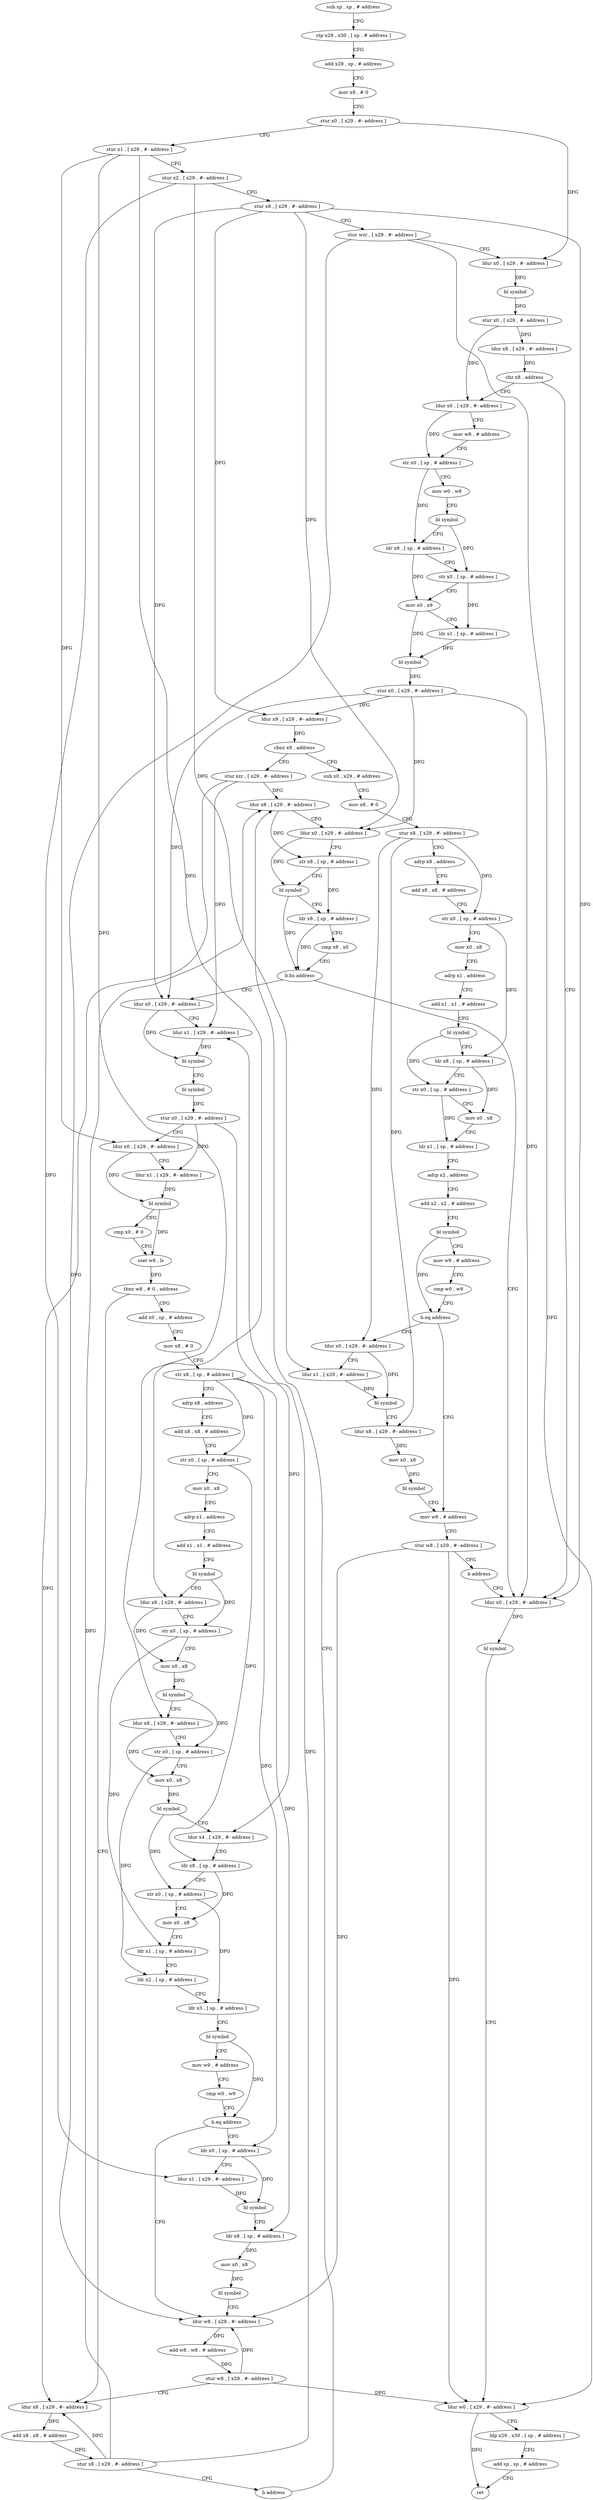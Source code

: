 digraph "func" {
"127060" [label = "sub sp , sp , # address" ]
"127064" [label = "stp x29 , x30 , [ sp , # address ]" ]
"127068" [label = "add x29 , sp , # address" ]
"127072" [label = "mov x8 , # 0" ]
"127076" [label = "stur x0 , [ x29 , #- address ]" ]
"127080" [label = "stur x1 , [ x29 , #- address ]" ]
"127084" [label = "stur x2 , [ x29 , #- address ]" ]
"127088" [label = "stur x8 , [ x29 , #- address ]" ]
"127092" [label = "stur wzr , [ x29 , #- address ]" ]
"127096" [label = "ldur x0 , [ x29 , #- address ]" ]
"127100" [label = "bl symbol" ]
"127104" [label = "stur x0 , [ x29 , #- address ]" ]
"127108" [label = "ldur x8 , [ x29 , #- address ]" ]
"127112" [label = "cbz x8 , address" ]
"127528" [label = "ldur x0 , [ x29 , #- address ]" ]
"127116" [label = "ldur x0 , [ x29 , #- address ]" ]
"127532" [label = "bl symbol" ]
"127536" [label = "ldur w0 , [ x29 , #- address ]" ]
"127540" [label = "ldp x29 , x30 , [ sp , # address ]" ]
"127544" [label = "add sp , sp , # address" ]
"127548" [label = "ret" ]
"127120" [label = "mov w8 , # address" ]
"127124" [label = "str x0 , [ sp , # address ]" ]
"127128" [label = "mov w0 , w8" ]
"127132" [label = "bl symbol" ]
"127136" [label = "ldr x9 , [ sp , # address ]" ]
"127140" [label = "str x0 , [ sp , # address ]" ]
"127144" [label = "mov x0 , x9" ]
"127148" [label = "ldr x1 , [ sp , # address ]" ]
"127152" [label = "bl symbol" ]
"127156" [label = "stur x0 , [ x29 , #- address ]" ]
"127160" [label = "ldur x9 , [ x29 , #- address ]" ]
"127164" [label = "cbnz x9 , address" ]
"127284" [label = "stur xzr , [ x29 , #- address ]" ]
"127168" [label = "sub x0 , x29 , # address" ]
"127288" [label = "ldur x8 , [ x29 , #- address ]" ]
"127172" [label = "mov x8 , # 0" ]
"127176" [label = "stur x8 , [ x29 , #- address ]" ]
"127180" [label = "adrp x8 , address" ]
"127184" [label = "add x8 , x8 , # address" ]
"127188" [label = "str x0 , [ sp , # address ]" ]
"127192" [label = "mov x0 , x8" ]
"127196" [label = "adrp x1 , address" ]
"127200" [label = "add x1 , x1 , # address" ]
"127204" [label = "bl symbol" ]
"127208" [label = "ldr x8 , [ sp , # address ]" ]
"127212" [label = "str x0 , [ sp , # address ]" ]
"127216" [label = "mov x0 , x8" ]
"127220" [label = "ldr x1 , [ sp , # address ]" ]
"127224" [label = "adrp x2 , address" ]
"127228" [label = "add x2 , x2 , # address" ]
"127232" [label = "bl symbol" ]
"127236" [label = "mov w9 , # address" ]
"127240" [label = "cmp w0 , w9" ]
"127244" [label = "b.eq address" ]
"127272" [label = "mov w8 , # address" ]
"127248" [label = "ldur x0 , [ x29 , #- address ]" ]
"127316" [label = "ldur x0 , [ x29 , #- address ]" ]
"127320" [label = "ldur x1 , [ x29 , #- address ]" ]
"127324" [label = "bl symbol" ]
"127328" [label = "bl symbol" ]
"127332" [label = "stur x0 , [ x29 , #- address ]" ]
"127336" [label = "ldur x0 , [ x29 , #- address ]" ]
"127340" [label = "ldur x1 , [ x29 , #- address ]" ]
"127344" [label = "bl symbol" ]
"127348" [label = "cmp x0 , # 0" ]
"127352" [label = "cset w8 , ls" ]
"127356" [label = "tbnz w8 , # 0 , address" ]
"127512" [label = "ldur x8 , [ x29 , #- address ]" ]
"127360" [label = "add x0 , sp , # address" ]
"127276" [label = "stur w8 , [ x29 , #- address ]" ]
"127280" [label = "b address" ]
"127252" [label = "ldur x1 , [ x29 , #- address ]" ]
"127256" [label = "bl symbol" ]
"127260" [label = "ldur x8 , [ x29 , #- address ]" ]
"127264" [label = "mov x0 , x8" ]
"127268" [label = "bl symbol" ]
"127516" [label = "add x8 , x8 , # address" ]
"127520" [label = "stur x8 , [ x29 , #- address ]" ]
"127524" [label = "b address" ]
"127364" [label = "mov x8 , # 0" ]
"127368" [label = "str x8 , [ sp , # address ]" ]
"127372" [label = "adrp x8 , address" ]
"127376" [label = "add x8 , x8 , # address" ]
"127380" [label = "str x0 , [ sp , # address ]" ]
"127384" [label = "mov x0 , x8" ]
"127388" [label = "adrp x1 , address" ]
"127392" [label = "add x1 , x1 , # address" ]
"127396" [label = "bl symbol" ]
"127400" [label = "ldur x8 , [ x29 , #- address ]" ]
"127404" [label = "str x0 , [ sp , # address ]" ]
"127408" [label = "mov x0 , x8" ]
"127412" [label = "bl symbol" ]
"127416" [label = "ldur x8 , [ x29 , #- address ]" ]
"127420" [label = "str x0 , [ sp , # address ]" ]
"127424" [label = "mov x0 , x8" ]
"127428" [label = "bl symbol" ]
"127432" [label = "ldur x4 , [ x29 , #- address ]" ]
"127436" [label = "ldr x8 , [ sp , # address ]" ]
"127440" [label = "str x0 , [ sp , # address ]" ]
"127444" [label = "mov x0 , x8" ]
"127448" [label = "ldr x1 , [ sp , # address ]" ]
"127452" [label = "ldr x2 , [ sp , # address ]" ]
"127456" [label = "ldr x3 , [ sp , # address ]" ]
"127460" [label = "bl symbol" ]
"127464" [label = "mov w9 , # address" ]
"127468" [label = "cmp w0 , w9" ]
"127472" [label = "b.eq address" ]
"127500" [label = "ldur w8 , [ x29 , #- address ]" ]
"127476" [label = "ldr x0 , [ sp , # address ]" ]
"127292" [label = "ldur x0 , [ x29 , #- address ]" ]
"127296" [label = "str x8 , [ sp , # address ]" ]
"127300" [label = "bl symbol" ]
"127304" [label = "ldr x8 , [ sp , # address ]" ]
"127308" [label = "cmp x8 , x0" ]
"127312" [label = "b.hs address" ]
"127504" [label = "add w8 , w8 , # address" ]
"127508" [label = "stur w8 , [ x29 , #- address ]" ]
"127480" [label = "ldur x1 , [ x29 , #- address ]" ]
"127484" [label = "bl symbol" ]
"127488" [label = "ldr x8 , [ sp , # address ]" ]
"127492" [label = "mov x0 , x8" ]
"127496" [label = "bl symbol" ]
"127060" -> "127064" [ label = "CFG" ]
"127064" -> "127068" [ label = "CFG" ]
"127068" -> "127072" [ label = "CFG" ]
"127072" -> "127076" [ label = "CFG" ]
"127076" -> "127080" [ label = "CFG" ]
"127076" -> "127096" [ label = "DFG" ]
"127080" -> "127084" [ label = "CFG" ]
"127080" -> "127336" [ label = "DFG" ]
"127080" -> "127400" [ label = "DFG" ]
"127080" -> "127416" [ label = "DFG" ]
"127084" -> "127088" [ label = "CFG" ]
"127084" -> "127252" [ label = "DFG" ]
"127084" -> "127480" [ label = "DFG" ]
"127088" -> "127092" [ label = "CFG" ]
"127088" -> "127528" [ label = "DFG" ]
"127088" -> "127160" [ label = "DFG" ]
"127088" -> "127292" [ label = "DFG" ]
"127088" -> "127316" [ label = "DFG" ]
"127092" -> "127096" [ label = "CFG" ]
"127092" -> "127536" [ label = "DFG" ]
"127092" -> "127500" [ label = "DFG" ]
"127096" -> "127100" [ label = "DFG" ]
"127100" -> "127104" [ label = "DFG" ]
"127104" -> "127108" [ label = "DFG" ]
"127104" -> "127116" [ label = "DFG" ]
"127108" -> "127112" [ label = "DFG" ]
"127112" -> "127528" [ label = "CFG" ]
"127112" -> "127116" [ label = "CFG" ]
"127528" -> "127532" [ label = "DFG" ]
"127116" -> "127120" [ label = "CFG" ]
"127116" -> "127124" [ label = "DFG" ]
"127532" -> "127536" [ label = "CFG" ]
"127536" -> "127540" [ label = "CFG" ]
"127536" -> "127548" [ label = "DFG" ]
"127540" -> "127544" [ label = "CFG" ]
"127544" -> "127548" [ label = "CFG" ]
"127120" -> "127124" [ label = "CFG" ]
"127124" -> "127128" [ label = "CFG" ]
"127124" -> "127136" [ label = "DFG" ]
"127128" -> "127132" [ label = "CFG" ]
"127132" -> "127136" [ label = "CFG" ]
"127132" -> "127140" [ label = "DFG" ]
"127136" -> "127140" [ label = "CFG" ]
"127136" -> "127144" [ label = "DFG" ]
"127140" -> "127144" [ label = "CFG" ]
"127140" -> "127148" [ label = "DFG" ]
"127144" -> "127148" [ label = "CFG" ]
"127144" -> "127152" [ label = "DFG" ]
"127148" -> "127152" [ label = "DFG" ]
"127152" -> "127156" [ label = "DFG" ]
"127156" -> "127160" [ label = "DFG" ]
"127156" -> "127528" [ label = "DFG" ]
"127156" -> "127292" [ label = "DFG" ]
"127156" -> "127316" [ label = "DFG" ]
"127160" -> "127164" [ label = "DFG" ]
"127164" -> "127284" [ label = "CFG" ]
"127164" -> "127168" [ label = "CFG" ]
"127284" -> "127288" [ label = "DFG" ]
"127284" -> "127320" [ label = "DFG" ]
"127284" -> "127512" [ label = "DFG" ]
"127168" -> "127172" [ label = "CFG" ]
"127288" -> "127292" [ label = "CFG" ]
"127288" -> "127296" [ label = "DFG" ]
"127172" -> "127176" [ label = "CFG" ]
"127176" -> "127180" [ label = "CFG" ]
"127176" -> "127248" [ label = "DFG" ]
"127176" -> "127260" [ label = "DFG" ]
"127176" -> "127188" [ label = "DFG" ]
"127180" -> "127184" [ label = "CFG" ]
"127184" -> "127188" [ label = "CFG" ]
"127188" -> "127192" [ label = "CFG" ]
"127188" -> "127208" [ label = "DFG" ]
"127192" -> "127196" [ label = "CFG" ]
"127196" -> "127200" [ label = "CFG" ]
"127200" -> "127204" [ label = "CFG" ]
"127204" -> "127208" [ label = "CFG" ]
"127204" -> "127212" [ label = "DFG" ]
"127208" -> "127212" [ label = "CFG" ]
"127208" -> "127216" [ label = "DFG" ]
"127212" -> "127216" [ label = "CFG" ]
"127212" -> "127220" [ label = "DFG" ]
"127216" -> "127220" [ label = "CFG" ]
"127220" -> "127224" [ label = "CFG" ]
"127224" -> "127228" [ label = "CFG" ]
"127228" -> "127232" [ label = "CFG" ]
"127232" -> "127236" [ label = "CFG" ]
"127232" -> "127244" [ label = "DFG" ]
"127236" -> "127240" [ label = "CFG" ]
"127240" -> "127244" [ label = "CFG" ]
"127244" -> "127272" [ label = "CFG" ]
"127244" -> "127248" [ label = "CFG" ]
"127272" -> "127276" [ label = "CFG" ]
"127248" -> "127252" [ label = "CFG" ]
"127248" -> "127256" [ label = "DFG" ]
"127316" -> "127320" [ label = "CFG" ]
"127316" -> "127324" [ label = "DFG" ]
"127320" -> "127324" [ label = "DFG" ]
"127324" -> "127328" [ label = "CFG" ]
"127328" -> "127332" [ label = "DFG" ]
"127332" -> "127336" [ label = "CFG" ]
"127332" -> "127340" [ label = "DFG" ]
"127332" -> "127432" [ label = "DFG" ]
"127336" -> "127340" [ label = "CFG" ]
"127336" -> "127344" [ label = "DFG" ]
"127340" -> "127344" [ label = "DFG" ]
"127344" -> "127348" [ label = "CFG" ]
"127344" -> "127352" [ label = "DFG" ]
"127348" -> "127352" [ label = "CFG" ]
"127352" -> "127356" [ label = "DFG" ]
"127356" -> "127512" [ label = "CFG" ]
"127356" -> "127360" [ label = "CFG" ]
"127512" -> "127516" [ label = "DFG" ]
"127360" -> "127364" [ label = "CFG" ]
"127276" -> "127280" [ label = "CFG" ]
"127276" -> "127536" [ label = "DFG" ]
"127276" -> "127500" [ label = "DFG" ]
"127280" -> "127528" [ label = "CFG" ]
"127252" -> "127256" [ label = "DFG" ]
"127256" -> "127260" [ label = "CFG" ]
"127260" -> "127264" [ label = "DFG" ]
"127264" -> "127268" [ label = "DFG" ]
"127268" -> "127272" [ label = "CFG" ]
"127516" -> "127520" [ label = "DFG" ]
"127520" -> "127524" [ label = "CFG" ]
"127520" -> "127288" [ label = "DFG" ]
"127520" -> "127320" [ label = "DFG" ]
"127520" -> "127512" [ label = "DFG" ]
"127524" -> "127288" [ label = "CFG" ]
"127364" -> "127368" [ label = "CFG" ]
"127368" -> "127372" [ label = "CFG" ]
"127368" -> "127476" [ label = "DFG" ]
"127368" -> "127488" [ label = "DFG" ]
"127368" -> "127380" [ label = "DFG" ]
"127372" -> "127376" [ label = "CFG" ]
"127376" -> "127380" [ label = "CFG" ]
"127380" -> "127384" [ label = "CFG" ]
"127380" -> "127436" [ label = "DFG" ]
"127384" -> "127388" [ label = "CFG" ]
"127388" -> "127392" [ label = "CFG" ]
"127392" -> "127396" [ label = "CFG" ]
"127396" -> "127400" [ label = "CFG" ]
"127396" -> "127404" [ label = "DFG" ]
"127400" -> "127404" [ label = "CFG" ]
"127400" -> "127408" [ label = "DFG" ]
"127404" -> "127408" [ label = "CFG" ]
"127404" -> "127448" [ label = "DFG" ]
"127408" -> "127412" [ label = "DFG" ]
"127412" -> "127416" [ label = "CFG" ]
"127412" -> "127420" [ label = "DFG" ]
"127416" -> "127420" [ label = "CFG" ]
"127416" -> "127424" [ label = "DFG" ]
"127420" -> "127424" [ label = "CFG" ]
"127420" -> "127452" [ label = "DFG" ]
"127424" -> "127428" [ label = "DFG" ]
"127428" -> "127432" [ label = "CFG" ]
"127428" -> "127440" [ label = "DFG" ]
"127432" -> "127436" [ label = "CFG" ]
"127436" -> "127440" [ label = "CFG" ]
"127436" -> "127444" [ label = "DFG" ]
"127440" -> "127444" [ label = "CFG" ]
"127440" -> "127456" [ label = "DFG" ]
"127444" -> "127448" [ label = "CFG" ]
"127448" -> "127452" [ label = "CFG" ]
"127452" -> "127456" [ label = "CFG" ]
"127456" -> "127460" [ label = "CFG" ]
"127460" -> "127464" [ label = "CFG" ]
"127460" -> "127472" [ label = "DFG" ]
"127464" -> "127468" [ label = "CFG" ]
"127468" -> "127472" [ label = "CFG" ]
"127472" -> "127500" [ label = "CFG" ]
"127472" -> "127476" [ label = "CFG" ]
"127500" -> "127504" [ label = "DFG" ]
"127476" -> "127480" [ label = "CFG" ]
"127476" -> "127484" [ label = "DFG" ]
"127292" -> "127296" [ label = "CFG" ]
"127292" -> "127300" [ label = "DFG" ]
"127296" -> "127300" [ label = "CFG" ]
"127296" -> "127304" [ label = "DFG" ]
"127300" -> "127304" [ label = "CFG" ]
"127300" -> "127312" [ label = "DFG" ]
"127304" -> "127308" [ label = "CFG" ]
"127304" -> "127312" [ label = "DFG" ]
"127308" -> "127312" [ label = "CFG" ]
"127312" -> "127528" [ label = "CFG" ]
"127312" -> "127316" [ label = "CFG" ]
"127504" -> "127508" [ label = "DFG" ]
"127508" -> "127512" [ label = "CFG" ]
"127508" -> "127536" [ label = "DFG" ]
"127508" -> "127500" [ label = "DFG" ]
"127480" -> "127484" [ label = "DFG" ]
"127484" -> "127488" [ label = "CFG" ]
"127488" -> "127492" [ label = "DFG" ]
"127492" -> "127496" [ label = "DFG" ]
"127496" -> "127500" [ label = "CFG" ]
}
